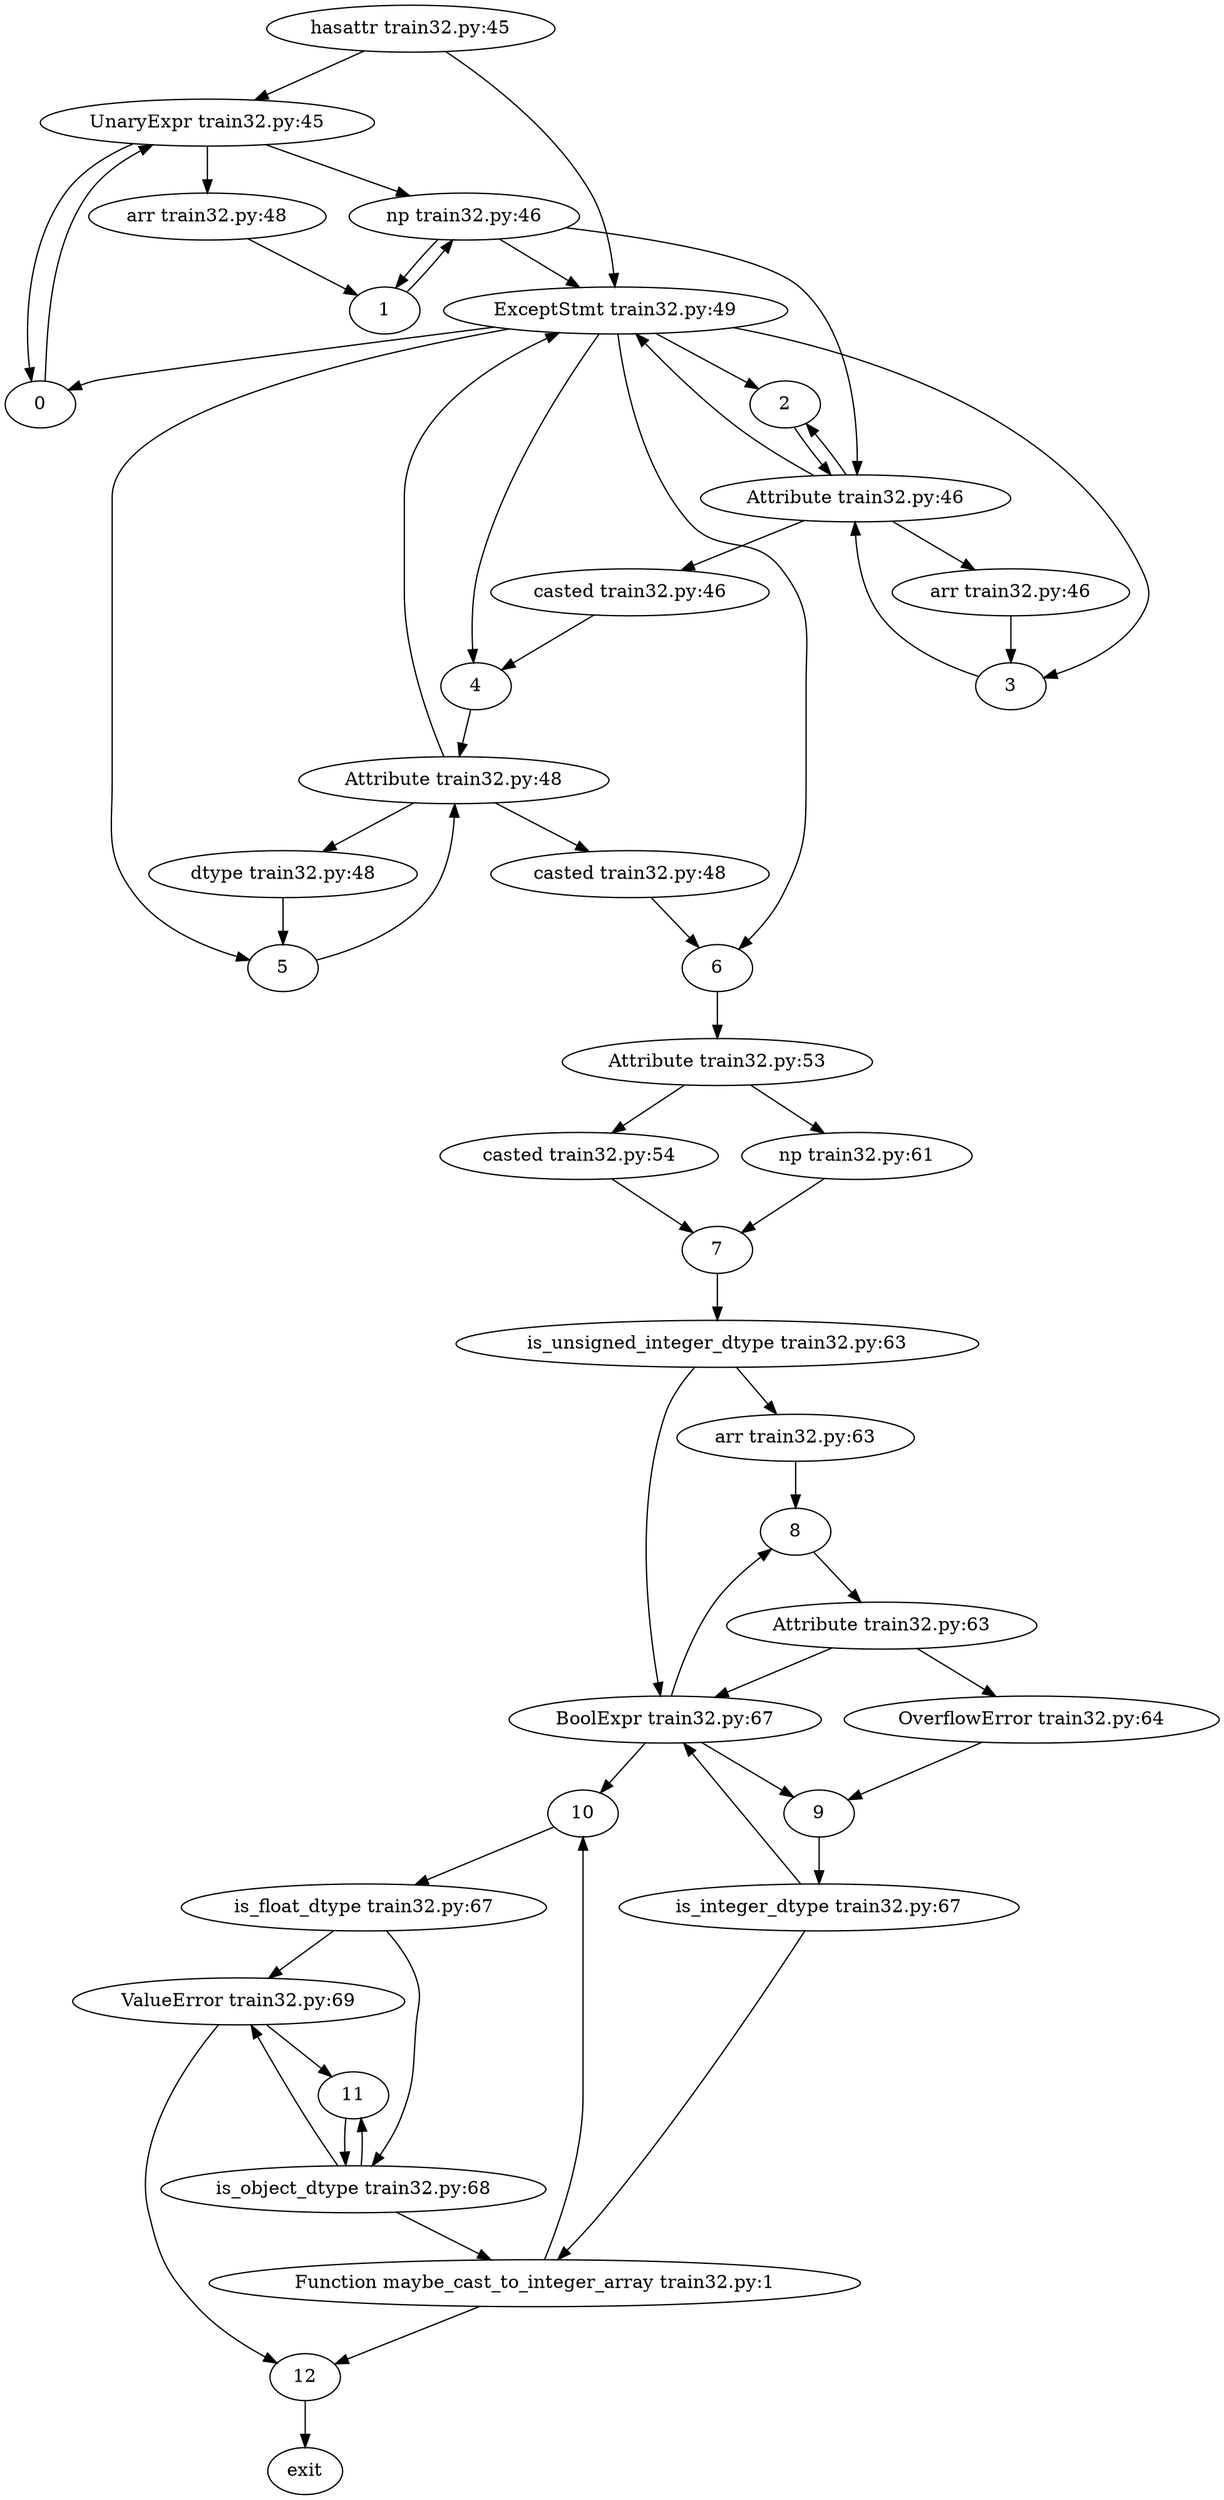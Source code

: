 strict digraph {"hasattr train32.py:45" -> "UnaryExpr train32.py:45"
-> "0"
"hasattr train32.py:45" -> "ExceptStmt train32.py:49"
-> "0"
->
"UnaryExpr train32.py:45" -> "np train32.py:46"
-> "1"
"UnaryExpr train32.py:45" -> "arr train32.py:48"
-> "1"
->
"np train32.py:46" -> "Attribute train32.py:46"
-> "2"
"np train32.py:46" -> "ExceptStmt train32.py:49"
-> "2"
->
"Attribute train32.py:46" -> "arr train32.py:46"
-> "3"
"Attribute train32.py:46" -> "ExceptStmt train32.py:49"
-> "3"
->
"Attribute train32.py:46" -> "casted train32.py:46"
-> "4"
"Attribute train32.py:46" -> "ExceptStmt train32.py:49"
-> "4"
->
"Attribute train32.py:48" -> "dtype train32.py:48"
-> "5"
"Attribute train32.py:48" -> "ExceptStmt train32.py:49"
-> "5"
->
"Attribute train32.py:48" -> "casted train32.py:48"
-> "6"
"Attribute train32.py:48" -> "ExceptStmt train32.py:49"
-> "6"
->
"Attribute train32.py:53" -> "casted train32.py:54"
-> "7"
"Attribute train32.py:53" -> "np train32.py:61"
-> "7"
->
"is_unsigned_integer_dtype train32.py:63" -> "arr train32.py:63"
-> "8"
"is_unsigned_integer_dtype train32.py:63" -> "BoolExpr train32.py:67"
-> "8"
->
"Attribute train32.py:63" -> "OverflowError train32.py:64"
-> "9"
"Attribute train32.py:63" -> "BoolExpr train32.py:67"
-> "9"
->
"is_integer_dtype train32.py:67" -> "BoolExpr train32.py:67"
-> "10"
"is_integer_dtype train32.py:67" -> "Function maybe_cast_to_integer_array train32.py:1"
-> "10"
->
"is_float_dtype train32.py:67" -> "ValueError train32.py:69"
-> "11"
"is_float_dtype train32.py:67" -> "is_object_dtype train32.py:68"
-> "11"
->
"is_object_dtype train32.py:68" -> "ValueError train32.py:69"
-> "12"
"is_object_dtype train32.py:68" -> "Function maybe_cast_to_integer_array train32.py:1"
-> "12"
->
exit
}